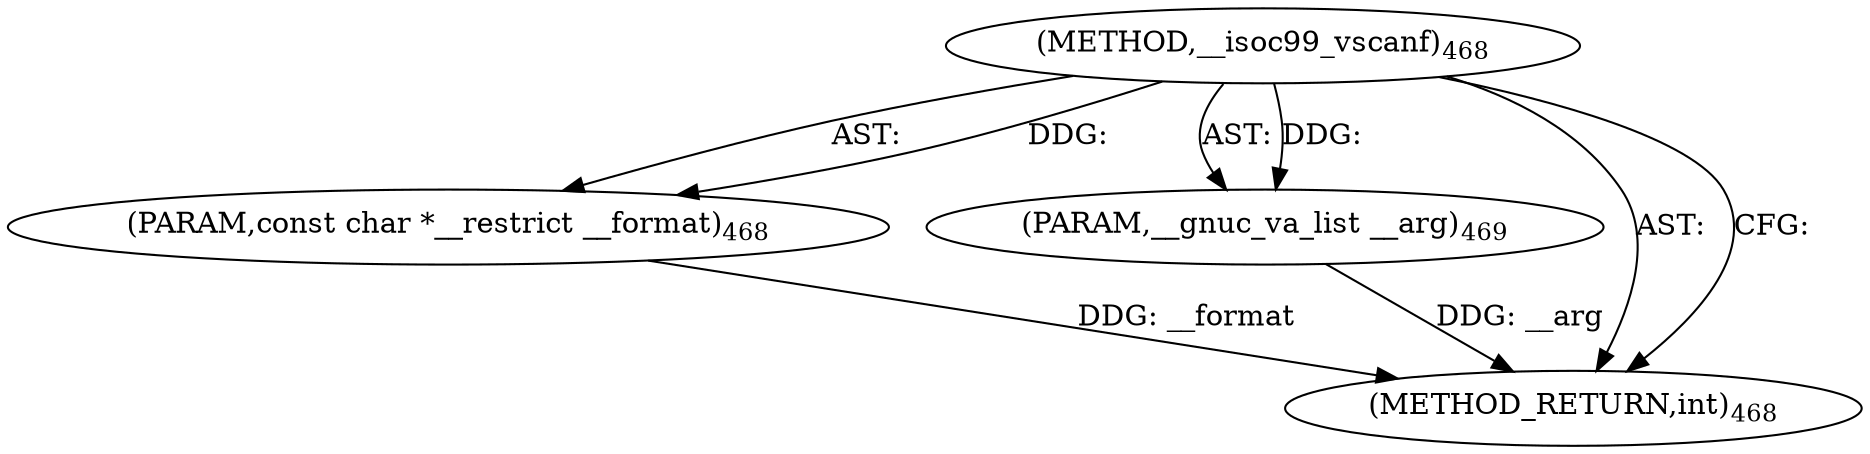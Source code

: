 digraph "__isoc99_vscanf" {  
"30216" [label = <(METHOD,__isoc99_vscanf)<SUB>468</SUB>> ]
"30217" [label = <(PARAM,const char *__restrict __format)<SUB>468</SUB>> ]
"30218" [label = <(PARAM,__gnuc_va_list __arg)<SUB>469</SUB>> ]
"30219" [label = <(METHOD_RETURN,int)<SUB>468</SUB>> ]
  "30216" -> "30217"  [ label = "AST: "] 
  "30216" -> "30218"  [ label = "AST: "] 
  "30216" -> "30219"  [ label = "AST: "] 
  "30216" -> "30219"  [ label = "CFG: "] 
  "30217" -> "30219"  [ label = "DDG: __format"] 
  "30218" -> "30219"  [ label = "DDG: __arg"] 
  "30216" -> "30217"  [ label = "DDG: "] 
  "30216" -> "30218"  [ label = "DDG: "] 
}
